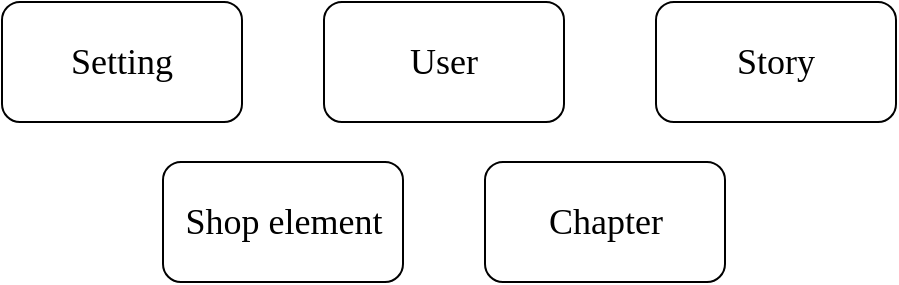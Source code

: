 <mxfile version="20.0.4" type="device" pages="3"><diagram id="zNvpVMY0jic3mVT6PYIR" name="Entità"><mxGraphModel dx="1221" dy="672" grid="1" gridSize="10" guides="1" tooltips="1" connect="1" arrows="1" fold="1" page="1" pageScale="1" pageWidth="827" pageHeight="1169" background="#ffffff" math="0" shadow="0"><root><mxCell id="0"/><mxCell id="1" parent="0"/><mxCell id="JWMmFBY5AdETgwOYeDWL-1" value="&lt;font style=&quot;font-size: 18px;&quot; face=&quot;Garamond&quot;&gt;User&lt;/font&gt;" style="rounded=1;whiteSpace=wrap;html=1;fontSize=16;" parent="1" vertex="1"><mxGeometry x="341" y="40" width="120" height="60" as="geometry"/></mxCell><mxCell id="XwjgTlJ1TIi2TXWQ8Yhc-1" value="&lt;font style=&quot;font-size: 18px;&quot; face=&quot;Garamond&quot;&gt;Shop element&lt;/font&gt;" style="rounded=1;whiteSpace=wrap;html=1;fontSize=16;" parent="1" vertex="1"><mxGeometry x="260.5" y="120" width="120" height="60" as="geometry"/></mxCell><mxCell id="rLHrch6Zh12cSGPUBQcq-1" value="&lt;font style=&quot;font-size: 18px;&quot; face=&quot;Garamond&quot;&gt;Story&lt;/font&gt;" style="rounded=1;whiteSpace=wrap;html=1;fontSize=16;" parent="1" vertex="1"><mxGeometry x="507" y="40" width="120" height="60" as="geometry"/></mxCell><mxCell id="rLHrch6Zh12cSGPUBQcq-2" value="&lt;font style=&quot;font-size: 18px;&quot; face=&quot;Garamond&quot;&gt;Chapter&lt;/font&gt;" style="rounded=1;whiteSpace=wrap;html=1;fontSize=16;" parent="1" vertex="1"><mxGeometry x="421.5" y="120" width="120" height="60" as="geometry"/></mxCell><mxCell id="YHqojwfV2snlbf1SDwqy-1" value="&lt;font style=&quot;font-size: 18px;&quot; face=&quot;Garamond&quot;&gt;Setting&lt;/font&gt;" style="rounded=1;whiteSpace=wrap;html=1;fontSize=16;" parent="1" vertex="1"><mxGeometry x="180" y="40" width="120" height="60" as="geometry"/></mxCell></root></mxGraphModel></diagram><diagram id="rCgkCQ33mK33VxRnv_Hb" name="E-R"><mxGraphModel dx="3134" dy="2438" grid="1" gridSize="10" guides="1" tooltips="1" connect="1" arrows="1" fold="1" page="1" pageScale="1" pageWidth="827" pageHeight="1169" background="#ffffff" math="0" shadow="0"><root><mxCell id="0"/><mxCell id="1" parent="0"/><mxCell id="bOJoE-202_hTCsmOKdIM-3" style="edgeStyle=orthogonalEdgeStyle;rounded=0;orthogonalLoop=1;jettySize=auto;html=1;entryX=0;entryY=0.5;entryDx=0;entryDy=0;fontSize=16;endArrow=none;endFill=0;" parent="1" source="Vku0sKQYRHlhYWWHJIUz-1" target="bOJoE-202_hTCsmOKdIM-2" edge="1"><mxGeometry relative="1" as="geometry"/></mxCell><mxCell id="kTR30GKErNUghQUytF49-3" style="edgeStyle=orthogonalEdgeStyle;rounded=0;orthogonalLoop=1;jettySize=auto;html=1;entryX=1;entryY=0.5;entryDx=0;entryDy=0;fontSize=16;endArrow=none;endFill=0;" parent="1" source="Vku0sKQYRHlhYWWHJIUz-1" target="kTR30GKErNUghQUytF49-2" edge="1"><mxGeometry relative="1" as="geometry"/></mxCell><mxCell id="Vku0sKQYRHlhYWWHJIUz-1" value="User" style="rounded=1;whiteSpace=wrap;html=1;fontSize=16;" parent="1" vertex="1"><mxGeometry x="354" y="100" width="120" height="60" as="geometry"/></mxCell><mxCell id="Vku0sKQYRHlhYWWHJIUz-2" value="" style="endArrow=oval;html=1;rounded=0;endFill=1;exitX=0.395;exitY=0.01;exitDx=0;exitDy=0;exitPerimeter=0;" parent="1" source="Vku0sKQYRHlhYWWHJIUz-1" edge="1"><mxGeometry width="50" height="50" relative="1" as="geometry"><mxPoint x="467.86" y="-58.84" as="sourcePoint"/><mxPoint x="380" y="40" as="targetPoint"/></mxGeometry></mxCell><mxCell id="Vku0sKQYRHlhYWWHJIUz-3" value="ID" style="edgeLabel;html=1;align=center;verticalAlign=middle;resizable=0;points=[];fontSize=16;" parent="Vku0sKQYRHlhYWWHJIUz-2" connectable="0" vertex="1"><mxGeometry x="0.647" relative="1" as="geometry"><mxPoint x="-14" y="-31" as="offset"/></mxGeometry></mxCell><mxCell id="__-GoQXLOnlJAG9rdxHR-1" value="ShopElement" style="rounded=1;whiteSpace=wrap;html=1;fontSize=16;" parent="1" vertex="1"><mxGeometry x="354" y="390" width="120" height="60" as="geometry"/></mxCell><mxCell id="__-GoQXLOnlJAG9rdxHR-3" style="edgeStyle=orthogonalEdgeStyle;rounded=0;orthogonalLoop=1;jettySize=auto;html=1;entryX=0.5;entryY=1;entryDx=0;entryDy=0;fontSize=16;endArrow=none;endFill=0;exitX=0.5;exitY=0;exitDx=0;exitDy=0;" parent="1" source="__-GoQXLOnlJAG9rdxHR-2" target="Vku0sKQYRHlhYWWHJIUz-1" edge="1"><mxGeometry relative="1" as="geometry"><mxPoint x="414" y="240.0" as="sourcePoint"/></mxGeometry></mxCell><mxCell id="__-GoQXLOnlJAG9rdxHR-4" style="edgeStyle=orthogonalEdgeStyle;rounded=0;orthogonalLoop=1;jettySize=auto;html=1;entryX=0.5;entryY=0;entryDx=0;entryDy=0;fontSize=16;endArrow=none;endFill=0;" parent="1" source="__-GoQXLOnlJAG9rdxHR-2" target="__-GoQXLOnlJAG9rdxHR-1" edge="1"><mxGeometry relative="1" as="geometry"/></mxCell><mxCell id="__-GoQXLOnlJAG9rdxHR-2" value="Shopped" style="rhombus;whiteSpace=wrap;html=1;fillColor=#FFCC99;fontSize=16;" parent="1" vertex="1"><mxGeometry x="349" y="250.0" width="130" height="50" as="geometry"/></mxCell><mxCell id="__-GoQXLOnlJAG9rdxHR-5" value="" style="endArrow=oval;html=1;rounded=0;endFill=1;exitX=0.5;exitY=1;exitDx=0;exitDy=0;" parent="1" source="__-GoQXLOnlJAG9rdxHR-1" edge="1"><mxGeometry width="50" height="50" relative="1" as="geometry"><mxPoint x="420" y="570" as="sourcePoint"/><mxPoint x="414" y="520" as="targetPoint"/></mxGeometry></mxCell><mxCell id="__-GoQXLOnlJAG9rdxHR-6" value="elementName" style="edgeLabel;html=1;align=center;verticalAlign=middle;resizable=0;points=[];fontSize=16;" parent="__-GoQXLOnlJAG9rdxHR-5" connectable="0" vertex="1"><mxGeometry x="0.647" relative="1" as="geometry"><mxPoint y="29" as="offset"/></mxGeometry></mxCell><mxCell id="__-GoQXLOnlJAG9rdxHR-8" value="" style="endArrow=oval;html=1;rounded=0;endFill=0;exitX=0;exitY=0.5;exitDx=0;exitDy=0;" parent="1" source="__-GoQXLOnlJAG9rdxHR-2" edge="1"><mxGeometry width="50" height="50" relative="1" as="geometry"><mxPoint x="254" y="270" as="sourcePoint"/><mxPoint x="290" y="275" as="targetPoint"/></mxGeometry></mxCell><mxCell id="__-GoQXLOnlJAG9rdxHR-9" value="boughtOn" style="edgeLabel;html=1;align=center;verticalAlign=middle;resizable=0;points=[];fontSize=16;" parent="__-GoQXLOnlJAG9rdxHR-8" connectable="0" vertex="1"><mxGeometry x="0.647" relative="1" as="geometry"><mxPoint x="-80" as="offset"/></mxGeometry></mxCell><mxCell id="mKsZ-QmAkHw9i5f_7SKX-1" value="" style="endArrow=oval;html=1;rounded=0;endFill=0;exitX=0.25;exitY=1;exitDx=0;exitDy=0;" parent="1" source="__-GoQXLOnlJAG9rdxHR-1" edge="1"><mxGeometry width="50" height="50" relative="1" as="geometry"><mxPoint x="294" y="480" as="sourcePoint"/><mxPoint x="330" y="490" as="targetPoint"/></mxGeometry></mxCell><mxCell id="mKsZ-QmAkHw9i5f_7SKX-2" value="description" style="edgeLabel;html=1;align=center;verticalAlign=middle;resizable=0;points=[];fontSize=16;" parent="mKsZ-QmAkHw9i5f_7SKX-1" connectable="0" vertex="1"><mxGeometry x="0.647" relative="1" as="geometry"><mxPoint x="-40" y="26" as="offset"/></mxGeometry></mxCell><mxCell id="mKsZ-QmAkHw9i5f_7SKX-3" value="" style="endArrow=oval;html=1;rounded=0;endFill=0;exitX=0.75;exitY=1;exitDx=0;exitDy=0;" parent="1" source="__-GoQXLOnlJAG9rdxHR-1" edge="1"><mxGeometry width="50" height="50" relative="1" as="geometry"><mxPoint x="614" y="450" as="sourcePoint"/><mxPoint x="500" y="490" as="targetPoint"/></mxGeometry></mxCell><mxCell id="mKsZ-QmAkHw9i5f_7SKX-4" value="price" style="edgeLabel;html=1;align=center;verticalAlign=middle;resizable=0;points=[];fontSize=16;" parent="mKsZ-QmAkHw9i5f_7SKX-3" connectable="0" vertex="1"><mxGeometry x="0.647" relative="1" as="geometry"><mxPoint x="30" y="26" as="offset"/></mxGeometry></mxCell><mxCell id="bOJoE-202_hTCsmOKdIM-6" style="edgeStyle=orthogonalEdgeStyle;rounded=0;orthogonalLoop=1;jettySize=auto;html=1;entryX=0.5;entryY=0;entryDx=0;entryDy=0;fontSize=16;endArrow=none;endFill=0;" parent="1" source="MHSTfO1ktVcg12KuncDX-1" target="bOJoE-202_hTCsmOKdIM-5" edge="1"><mxGeometry relative="1" as="geometry"/></mxCell><mxCell id="MHSTfO1ktVcg12KuncDX-1" value="Story" style="rounded=1;whiteSpace=wrap;html=1;fontSize=16;" parent="1" vertex="1"><mxGeometry x="820" y="100" width="120" height="60" as="geometry"/></mxCell><mxCell id="bOJoE-202_hTCsmOKdIM-1" value="Chapter" style="rounded=1;whiteSpace=wrap;html=1;fontSize=16;" parent="1" vertex="1"><mxGeometry x="820" y="390" width="120" height="60" as="geometry"/></mxCell><mxCell id="bOJoE-202_hTCsmOKdIM-4" style="edgeStyle=orthogonalEdgeStyle;rounded=0;orthogonalLoop=1;jettySize=auto;html=1;entryX=0;entryY=0.5;entryDx=0;entryDy=0;fontSize=16;endArrow=none;endFill=0;" parent="1" source="bOJoE-202_hTCsmOKdIM-2" target="MHSTfO1ktVcg12KuncDX-1" edge="1"><mxGeometry relative="1" as="geometry"/></mxCell><mxCell id="bOJoE-202_hTCsmOKdIM-2" value="Wrote" style="rhombus;whiteSpace=wrap;html=1;fillColor=#FFCC99;fontSize=16;" parent="1" vertex="1"><mxGeometry x="580" y="105.0" width="130" height="50" as="geometry"/></mxCell><mxCell id="bOJoE-202_hTCsmOKdIM-7" style="edgeStyle=orthogonalEdgeStyle;rounded=0;orthogonalLoop=1;jettySize=auto;html=1;entryX=0.5;entryY=0;entryDx=0;entryDy=0;fontSize=16;endArrow=none;endFill=0;" parent="1" source="bOJoE-202_hTCsmOKdIM-5" target="bOJoE-202_hTCsmOKdIM-1" edge="1"><mxGeometry relative="1" as="geometry"/></mxCell><mxCell id="bOJoE-202_hTCsmOKdIM-5" value="DividedInto" style="rhombus;whiteSpace=wrap;html=1;fillColor=#FFCC99;fontSize=16;" parent="1" vertex="1"><mxGeometry x="815" y="250.0" width="130" height="50" as="geometry"/></mxCell><mxCell id="bOJoE-202_hTCsmOKdIM-8" value="" style="endArrow=oval;html=1;rounded=0;endFill=1;exitX=0.5;exitY=1;exitDx=0;exitDy=0;" parent="1" source="bOJoE-202_hTCsmOKdIM-1" edge="1"><mxGeometry width="50" height="50" relative="1" as="geometry"><mxPoint x="880" y="480" as="sourcePoint"/><mxPoint x="880" y="520" as="targetPoint"/></mxGeometry></mxCell><mxCell id="bOJoE-202_hTCsmOKdIM-9" value="chapterID" style="edgeLabel;html=1;align=center;verticalAlign=middle;resizable=0;points=[];fontSize=16;" parent="bOJoE-202_hTCsmOKdIM-8" connectable="0" vertex="1"><mxGeometry x="0.647" relative="1" as="geometry"><mxPoint y="29" as="offset"/></mxGeometry></mxCell><mxCell id="bOJoE-202_hTCsmOKdIM-10" value="" style="endArrow=oval;html=1;rounded=0;endFill=0;exitX=0.25;exitY=1;exitDx=0;exitDy=0;" parent="1" source="bOJoE-202_hTCsmOKdIM-1" edge="1"><mxGeometry width="50" height="50" relative="1" as="geometry"><mxPoint x="454" y="460" as="sourcePoint"/><mxPoint x="800" y="500" as="targetPoint"/></mxGeometry></mxCell><mxCell id="bOJoE-202_hTCsmOKdIM-11" value="chapterName" style="edgeLabel;html=1;align=center;verticalAlign=middle;resizable=0;points=[];fontSize=16;" parent="bOJoE-202_hTCsmOKdIM-10" connectable="0" vertex="1"><mxGeometry x="0.647" relative="1" as="geometry"><mxPoint x="-19" y="26" as="offset"/></mxGeometry></mxCell><mxCell id="bOJoE-202_hTCsmOKdIM-12" value="" style="endArrow=oval;html=1;rounded=0;endFill=0;exitX=0.75;exitY=1;exitDx=0;exitDy=0;" parent="1" source="bOJoE-202_hTCsmOKdIM-1" edge="1"><mxGeometry width="50" height="50" relative="1" as="geometry"><mxPoint x="910" y="480" as="sourcePoint"/><mxPoint x="960" y="500" as="targetPoint"/></mxGeometry></mxCell><mxCell id="bOJoE-202_hTCsmOKdIM-13" value="time" style="edgeLabel;html=1;align=center;verticalAlign=middle;resizable=0;points=[];fontSize=16;" parent="bOJoE-202_hTCsmOKdIM-12" connectable="0" vertex="1"><mxGeometry x="0.647" relative="1" as="geometry"><mxPoint x="19" y="26" as="offset"/></mxGeometry></mxCell><mxCell id="kTR30GKErNUghQUytF49-1" value="Setting" style="rounded=1;whiteSpace=wrap;html=1;fontSize=16;" parent="1" vertex="1"><mxGeometry x="-110" y="100" width="120" height="60" as="geometry"/></mxCell><mxCell id="kTR30GKErNUghQUytF49-4" style="edgeStyle=orthogonalEdgeStyle;rounded=0;orthogonalLoop=1;jettySize=auto;html=1;entryX=1;entryY=0.5;entryDx=0;entryDy=0;fontSize=16;endArrow=none;endFill=0;" parent="1" source="kTR30GKErNUghQUytF49-2" target="kTR30GKErNUghQUytF49-1" edge="1"><mxGeometry relative="1" as="geometry"/></mxCell><mxCell id="kTR30GKErNUghQUytF49-2" value="Preference" style="rhombus;whiteSpace=wrap;html=1;fillColor=#FFCC99;fontSize=16;" parent="1" vertex="1"><mxGeometry x="120" y="105.0" width="130" height="50" as="geometry"/></mxCell><mxCell id="kTR30GKErNUghQUytF49-5" value="hardcoreM&lt;span style=&quot;color: rgba(0, 0, 0, 0); font-family: monospace; font-size: 0px; text-align: start; background-color: rgb(248, 249, 250);&quot;&gt;%3CmxGraphModel%3E%3Croot%3E%3CmxCell%20id%3D%220%22%2F%3E%3CmxCell%20id%3D%221%22%20parent%3D%220%22%2F%3E%3CmxCell%20id%3D%222%22%20value%3D%22leftHanded%22%20style%3D%22edgeLabel%3Bhtml%3D1%3Balign%3Dcenter%3BverticalAlign%3Dmiddle%3Bresizable%3D0%3Bpoints%3D%5B%5D%3BfontSize%3D16%3B%22%20connectable%3D%220%22%20vertex%3D%221%22%20parent%3D%221%22%3E%3CmxGeometry%20x%3D%22-269.895%22%20y%3D%2230.046%22%20as%3D%22geometry%22%2F%3E%3C%2FmxCell%3E%3C%2Froot%3E%3C%2FmxGraphModel%3E&lt;/span&gt;ode" style="edgeLabel;html=1;align=center;verticalAlign=middle;resizable=0;points=[];fontSize=16;" parent="1" connectable="0" vertex="1"><mxGeometry x="-400.005" y="29.996" as="geometry"/></mxCell><mxCell id="kTR30GKErNUghQUytF49-6" value="leftHanded" style="edgeLabel;html=1;align=center;verticalAlign=middle;resizable=0;points=[];fontSize=16;" parent="1" connectable="0" vertex="1"><mxGeometry x="-280.005" y="29.996" as="geometry"/></mxCell><mxCell id="kTR30GKErNUghQUytF49-8" value="silentMode" style="edgeLabel;html=1;align=center;verticalAlign=middle;resizable=0;points=[];fontSize=16;" parent="1" connectable="0" vertex="1"><mxGeometry x="-410.005" y="59.996" as="geometry"/></mxCell><mxCell id="kTR30GKErNUghQUytF49-10" value="" style="endArrow=oval;html=1;rounded=0;endFill=0;exitX=0.25;exitY=0;exitDx=0;exitDy=0;" parent="1" source="Vku0sKQYRHlhYWWHJIUz-1" edge="1"><mxGeometry width="50" height="50" relative="1" as="geometry"><mxPoint x="354" y="50.0" as="sourcePoint"/><mxPoint x="340" y="60" as="targetPoint"/></mxGeometry></mxCell><mxCell id="kTR30GKErNUghQUytF49-11" value="studyTime" style="edgeLabel;html=1;align=center;verticalAlign=middle;resizable=0;points=[];fontSize=16;" parent="kTR30GKErNUghQUytF49-10" connectable="0" vertex="1"><mxGeometry x="0.647" relative="1" as="geometry"><mxPoint x="-41" y="-27" as="offset"/></mxGeometry></mxCell><mxCell id="kTR30GKErNUghQUytF49-12" value="" style="endArrow=oval;html=1;rounded=0;endFill=0;exitX=0.862;exitY=-0.003;exitDx=0;exitDy=0;exitPerimeter=0;" parent="1" source="Vku0sKQYRHlhYWWHJIUz-1" edge="1"><mxGeometry width="50" height="50" relative="1" as="geometry"><mxPoint x="580" y="90" as="sourcePoint"/><mxPoint x="486" y="70" as="targetPoint"/></mxGeometry></mxCell><mxCell id="kTR30GKErNUghQUytF49-13" value="favouriteAvatar" style="edgeLabel;html=1;align=center;verticalAlign=middle;resizable=0;points=[];fontSize=16;" parent="kTR30GKErNUghQUytF49-12" connectable="0" vertex="1"><mxGeometry x="0.647" relative="1" as="geometry"><mxPoint x="39" y="-25" as="offset"/></mxGeometry></mxCell><mxCell id="kTR30GKErNUghQUytF49-14" value="" style="endArrow=oval;html=1;rounded=0;endFill=0;exitX=0.75;exitY=0;exitDx=0;exitDy=0;" parent="1" source="Vku0sKQYRHlhYWWHJIUz-1" edge="1"><mxGeometry width="50" height="50" relative="1" as="geometry"><mxPoint x="414" y="70" as="sourcePoint"/><mxPoint x="470" y="30" as="targetPoint"/></mxGeometry></mxCell><mxCell id="cHQwnQ8AnxrFN3Vju7OH-4" value="Coins" style="edgeLabel;html=1;align=center;verticalAlign=middle;resizable=0;points=[];fontSize=16;" parent="kTR30GKErNUghQUytF49-14" connectable="0" vertex="1"><mxGeometry x="0.291" y="-1" relative="1" as="geometry"><mxPoint x="12" y="-45" as="offset"/></mxGeometry></mxCell><mxCell id="kTR30GKErNUghQUytF49-16" value="" style="endArrow=oval;html=1;rounded=0;endFill=1;exitX=0;exitY=0.5;exitDx=0;exitDy=0;" parent="1" source="kTR30GKErNUghQUytF49-1" edge="1"><mxGeometry width="50" height="50" relative="1" as="geometry"><mxPoint x="411.4" y="110.6" as="sourcePoint"/><mxPoint x="-160" y="130" as="targetPoint"/></mxGeometry></mxCell><mxCell id="kTR30GKErNUghQUytF49-17" value="settingName" style="edgeLabel;html=1;align=center;verticalAlign=middle;resizable=0;points=[];fontSize=16;" parent="kTR30GKErNUghQUytF49-16" connectable="0" vertex="1"><mxGeometry x="0.647" relative="1" as="geometry"><mxPoint x="-69" as="offset"/></mxGeometry></mxCell><mxCell id="kTR30GKErNUghQUytF49-18" value="" style="endArrow=oval;html=1;rounded=0;endFill=1;exitX=0.5;exitY=0;exitDx=0;exitDy=0;" parent="1" source="MHSTfO1ktVcg12KuncDX-1" edge="1"><mxGeometry width="50" height="50" relative="1" as="geometry"><mxPoint x="890" y="460" as="sourcePoint"/><mxPoint x="880" y="30" as="targetPoint"/></mxGeometry></mxCell><mxCell id="kTR30GKErNUghQUytF49-19" value="storyID" style="edgeLabel;html=1;align=center;verticalAlign=middle;resizable=0;points=[];fontSize=16;" parent="kTR30GKErNUghQUytF49-18" connectable="0" vertex="1"><mxGeometry x="0.647" relative="1" as="geometry"><mxPoint y="-29" as="offset"/></mxGeometry></mxCell><mxCell id="kTR30GKErNUghQUytF49-20" value="" style="endArrow=oval;html=1;rounded=0;endFill=0;exitX=0.25;exitY=0;exitDx=0;exitDy=0;" parent="1" source="MHSTfO1ktVcg12KuncDX-1" edge="1"><mxGeometry width="50" height="50" relative="1" as="geometry"><mxPoint x="860" y="460" as="sourcePoint"/><mxPoint x="830" y="70" as="targetPoint"/></mxGeometry></mxCell><mxCell id="kTR30GKErNUghQUytF49-21" value="storyName" style="edgeLabel;html=1;align=center;verticalAlign=middle;resizable=0;points=[];fontSize=16;" parent="kTR30GKErNUghQUytF49-20" connectable="0" vertex="1"><mxGeometry x="0.647" relative="1" as="geometry"><mxPoint x="-23" y="-25" as="offset"/></mxGeometry></mxCell><mxCell id="8mnm6EKAc6jS-qMTjnFZ-1" value="(0,N)" style="edgeLabel;html=1;align=center;verticalAlign=middle;resizable=0;points=[];fontSize=16;" parent="1" connectable="0" vertex="1"><mxGeometry x="90.0" y="110.003" as="geometry"/></mxCell><mxCell id="8mnm6EKAc6jS-qMTjnFZ-2" value="(0,N)" style="edgeLabel;html=1;align=center;verticalAlign=middle;resizable=0;points=[];fontSize=16;" parent="1" connectable="0" vertex="1"><mxGeometry x="270.0" y="110.003" as="geometry"/></mxCell><mxCell id="8mnm6EKAc6jS-qMTjnFZ-3" value="(0,N)" style="edgeLabel;html=1;align=center;verticalAlign=middle;resizable=0;points=[];fontSize=16;" parent="1" connectable="0" vertex="1"><mxGeometry x="560" y="110.003" as="geometry"/></mxCell><mxCell id="8mnm6EKAc6jS-qMTjnFZ-4" value="(1,1)" style="edgeLabel;html=1;align=center;verticalAlign=middle;resizable=0;points=[];fontSize=16;" parent="1" connectable="0" vertex="1"><mxGeometry x="720" y="110.003" as="geometry"/></mxCell><mxCell id="8mnm6EKAc6jS-qMTjnFZ-5" value="(0,N)" style="edgeLabel;html=1;align=center;verticalAlign=middle;resizable=0;points=[];fontSize=16;" parent="1" connectable="0" vertex="1"><mxGeometry x="850" y="230.003" as="geometry"/></mxCell><mxCell id="8mnm6EKAc6jS-qMTjnFZ-6" value="(1,1)" style="edgeLabel;html=1;align=center;verticalAlign=middle;resizable=0;points=[];fontSize=16;" parent="1" connectable="0" vertex="1"><mxGeometry x="850" y="320.003" as="geometry"/></mxCell><mxCell id="8mnm6EKAc6jS-qMTjnFZ-8" value="(0,N)" style="edgeLabel;html=1;align=center;verticalAlign=middle;resizable=0;points=[];fontSize=16;" parent="1" connectable="0" vertex="1"><mxGeometry x="380.0" y="230.003" as="geometry"/></mxCell><mxCell id="8mnm6EKAc6jS-qMTjnFZ-9" value="(0,N)" style="edgeLabel;html=1;align=center;verticalAlign=middle;resizable=0;points=[];fontSize=16;" parent="1" connectable="0" vertex="1"><mxGeometry x="380.0" y="320.003" as="geometry"/></mxCell><mxCell id="8mnm6EKAc6jS-qMTjnFZ-10" value="" style="endArrow=oval;html=1;rounded=0;endFill=0;exitX=0.75;exitY=0;exitDx=0;exitDy=0;" parent="1" source="MHSTfO1ktVcg12KuncDX-1" edge="1"><mxGeometry width="50" height="50" relative="1" as="geometry"><mxPoint x="1000" y="90" as="sourcePoint"/><mxPoint x="930" y="70" as="targetPoint"/></mxGeometry></mxCell><mxCell id="8mnm6EKAc6jS-qMTjnFZ-11" value="createdOn" style="edgeLabel;html=1;align=center;verticalAlign=middle;resizable=0;points=[];fontSize=16;" parent="8mnm6EKAc6jS-qMTjnFZ-10" connectable="0" vertex="1"><mxGeometry x="0.647" relative="1" as="geometry"><mxPoint x="42" y="-25" as="offset"/></mxGeometry></mxCell><mxCell id="8mnm6EKAc6jS-qMTjnFZ-12" value="" style="endArrow=oval;html=1;rounded=0;endFill=0;exitX=1;exitY=0.5;exitDx=0;exitDy=0;" parent="1" source="bOJoE-202_hTCsmOKdIM-1" edge="1"><mxGeometry width="50" height="50" relative="1" as="geometry"><mxPoint x="980" y="430" as="sourcePoint"/><mxPoint x="1000" y="420" as="targetPoint"/></mxGeometry></mxCell><mxCell id="8mnm6EKAc6jS-qMTjnFZ-13" value="createdOn" style="edgeLabel;html=1;align=center;verticalAlign=middle;resizable=0;points=[];fontSize=16;" parent="8mnm6EKAc6jS-qMTjnFZ-12" connectable="0" vertex="1"><mxGeometry x="0.647" relative="1" as="geometry"><mxPoint x="60" y="-3" as="offset"/></mxGeometry></mxCell><mxCell id="LlR88xRVe19P7nb1LyxN-1" value="&lt;b&gt;Traduzione nel modello relazionale:&lt;/b&gt;&lt;br&gt;User(&lt;u&gt;ID&lt;/u&gt;, favouriteAvatar, studyTime, maxStudyTime, coins)&lt;br&gt;Story(&lt;u&gt;storyID&lt;/u&gt;, storyName, createdOn, user*)&lt;br&gt;Chapter(&lt;u&gt;chapterID&lt;/u&gt;, chapterName, time, createdOn, avatar, story*)&lt;br&gt;ShopElement(&lt;u&gt;elementName&lt;/u&gt;, type, description, price)&lt;br&gt;Shopped(&lt;u&gt;user&lt;/u&gt;*, &lt;u&gt;ShopElement&lt;/u&gt;*, boughtOn)&lt;br&gt;Setting(&lt;u&gt;settingName&lt;/u&gt;)&lt;br&gt;Preference(&lt;u&gt;user&lt;/u&gt;*, &lt;u&gt;setting&lt;/u&gt;*)" style="text;html=1;align=left;verticalAlign=middle;resizable=0;points=[];autosize=1;strokeColor=none;fillColor=none;fontSize=16;" parent="1" vertex="1"><mxGeometry x="-390" y="215" width="490" height="170" as="geometry"/></mxCell><mxCell id="rOELG5_2BhPxDHCY789A-2" value="" style="endArrow=oval;html=1;rounded=0;endFill=0;exitX=0.5;exitY=0;exitDx=0;exitDy=0;" parent="1" source="Vku0sKQYRHlhYWWHJIUz-1" edge="1"><mxGeometry width="50" height="50" relative="1" as="geometry"><mxPoint x="394" y="110" as="sourcePoint"/><mxPoint x="430" as="targetPoint"/></mxGeometry></mxCell><mxCell id="rOELG5_2BhPxDHCY789A-3" value="maxStudyTime" style="edgeLabel;html=1;align=center;verticalAlign=middle;resizable=0;points=[];fontSize=16;" parent="rOELG5_2BhPxDHCY789A-2" connectable="0" vertex="1"><mxGeometry x="0.647" relative="1" as="geometry"><mxPoint x="11" y="-38" as="offset"/></mxGeometry></mxCell><mxCell id="cHQwnQ8AnxrFN3Vju7OH-1" value="" style="endArrow=oval;html=1;rounded=0;endFill=0;exitX=1;exitY=0.5;exitDx=0;exitDy=0;" parent="1" source="__-GoQXLOnlJAG9rdxHR-1" edge="1"><mxGeometry width="50" height="50" relative="1" as="geometry"><mxPoint x="454" y="460" as="sourcePoint"/><mxPoint x="530" y="420" as="targetPoint"/></mxGeometry></mxCell><mxCell id="cHQwnQ8AnxrFN3Vju7OH-2" value="type" style="edgeLabel;html=1;align=center;verticalAlign=middle;resizable=0;points=[];fontSize=16;" parent="cHQwnQ8AnxrFN3Vju7OH-1" connectable="0" vertex="1"><mxGeometry x="0.647" relative="1" as="geometry"><mxPoint x="39" as="offset"/></mxGeometry></mxCell><mxCell id="dMXPZbL7h8C-td4sHc1E-1" value="" style="endArrow=oval;html=1;rounded=0;endFill=0;exitX=1;exitY=0.75;exitDx=0;exitDy=0;" parent="1" source="bOJoE-202_hTCsmOKdIM-1" edge="1"><mxGeometry width="50" height="50" relative="1" as="geometry"><mxPoint x="950" y="430" as="sourcePoint"/><mxPoint x="1000" y="470" as="targetPoint"/></mxGeometry></mxCell><mxCell id="dMXPZbL7h8C-td4sHc1E-2" value="avatar" style="edgeLabel;html=1;align=center;verticalAlign=middle;resizable=0;points=[];fontSize=16;" parent="dMXPZbL7h8C-td4sHc1E-1" connectable="0" vertex="1"><mxGeometry x="0.647" relative="1" as="geometry"><mxPoint x="41" y="4" as="offset"/></mxGeometry></mxCell></root></mxGraphModel></diagram><diagram id="NMMoePj3Cq2XyEqIrmGc" name="E-R Finale"><mxGraphModel dx="770" dy="878" grid="1" gridSize="10" guides="1" tooltips="1" connect="1" arrows="1" fold="1" page="1" pageScale="1" pageWidth="827" pageHeight="1169" background="#ffffff" math="0" shadow="0"><root><mxCell id="0"/><mxCell id="1" parent="0"/><mxCell id="Os1FHGfbegxK1db3bQOa-61" value="&lt;b&gt;Traduzione nel modello relazionale:&lt;/b&gt;&lt;br&gt;User(&lt;u&gt;ID&lt;/u&gt;, studyTime, maxStudyTime, coins)&lt;br&gt;Story(&lt;u&gt;storyID&lt;/u&gt;, storyName, createdOn, user*)&lt;br&gt;Chapter(&lt;u&gt;chapterID&lt;/u&gt;, chapterName, time, createdOn, studyTime, breakTime, mode, avatar, story*)&lt;br&gt;ShopElement(&lt;u&gt;elementName&lt;/u&gt;, type, description, price)&lt;br&gt;Shopped(&lt;u&gt;user&lt;/u&gt;*, &lt;u&gt;ShopElement&lt;/u&gt;*, boughtOn)" style="text;html=1;align=left;verticalAlign=middle;resizable=0;points=[];autosize=1;strokeColor=none;fillColor=none;fontSize=16;" parent="1" vertex="1"><mxGeometry x="1020.005" y="160.004" width="710" height="130" as="geometry"/></mxCell><mxCell id="_4WR2I9rsM0EUghfartU-1" style="edgeStyle=orthogonalEdgeStyle;rounded=0;orthogonalLoop=1;jettySize=auto;html=1;entryX=0;entryY=0.5;entryDx=0;entryDy=0;fontSize=18;endArrow=none;endFill=0;fontFamily=Garamond;" edge="1" parent="1" source="_4WR2I9rsM0EUghfartU-2" target="_4WR2I9rsM0EUghfartU-19"><mxGeometry relative="1" as="geometry"/></mxCell><mxCell id="_4WR2I9rsM0EUghfartU-2" value="User" style="rounded=1;whiteSpace=wrap;html=1;fontSize=18;fontFamily=Garamond;" vertex="1" parent="1"><mxGeometry x="1084.005" y="460.004" width="120" height="60" as="geometry"/></mxCell><mxCell id="_4WR2I9rsM0EUghfartU-3" value="" style="endArrow=oval;html=1;rounded=0;endFill=1;exitX=0.25;exitY=0;exitDx=0;exitDy=0;fontSize=18;fontFamily=Garamond;" edge="1" parent="1" source="_4WR2I9rsM0EUghfartU-2"><mxGeometry width="50" height="50" relative="1" as="geometry"><mxPoint x="1020" y="350" as="sourcePoint"/><mxPoint x="1050" y="410.0" as="targetPoint"/></mxGeometry></mxCell><mxCell id="_4WR2I9rsM0EUghfartU-4" value="ID" style="edgeLabel;html=1;align=center;verticalAlign=middle;resizable=0;points=[];fontSize=18;fontFamily=Garamond;" connectable="0" vertex="1" parent="_4WR2I9rsM0EUghfartU-3"><mxGeometry x="0.647" relative="1" as="geometry"><mxPoint x="-21" y="-29" as="offset"/></mxGeometry></mxCell><mxCell id="_4WR2I9rsM0EUghfartU-5" value="ShopElement" style="rounded=1;whiteSpace=wrap;html=1;fontSize=18;fontFamily=Garamond;" vertex="1" parent="1"><mxGeometry x="1084.005" y="750.004" width="120" height="60" as="geometry"/></mxCell><mxCell id="_4WR2I9rsM0EUghfartU-6" style="edgeStyle=orthogonalEdgeStyle;rounded=0;orthogonalLoop=1;jettySize=auto;html=1;entryX=0.5;entryY=1;entryDx=0;entryDy=0;fontSize=18;endArrow=none;endFill=0;exitX=0.5;exitY=0;exitDx=0;exitDy=0;fontFamily=Garamond;" edge="1" parent="1" source="_4WR2I9rsM0EUghfartU-8" target="_4WR2I9rsM0EUghfartU-2"><mxGeometry relative="1" as="geometry"><mxPoint x="1144.005" y="600.004" as="sourcePoint"/></mxGeometry></mxCell><mxCell id="_4WR2I9rsM0EUghfartU-7" style="edgeStyle=orthogonalEdgeStyle;rounded=0;orthogonalLoop=1;jettySize=auto;html=1;entryX=0.5;entryY=0;entryDx=0;entryDy=0;fontSize=18;endArrow=none;endFill=0;fontFamily=Garamond;" edge="1" parent="1" source="_4WR2I9rsM0EUghfartU-8" target="_4WR2I9rsM0EUghfartU-5"><mxGeometry relative="1" as="geometry"/></mxCell><mxCell id="_4WR2I9rsM0EUghfartU-8" value="Shopped" style="rhombus;whiteSpace=wrap;html=1;fillColor=#FFCC99;fontSize=18;fontFamily=Garamond;" vertex="1" parent="1"><mxGeometry x="1079.005" y="610.004" width="130" height="50" as="geometry"/></mxCell><mxCell id="_4WR2I9rsM0EUghfartU-9" value="" style="endArrow=oval;html=1;rounded=0;endFill=1;exitX=0.5;exitY=1;exitDx=0;exitDy=0;fontSize=18;fontFamily=Garamond;" edge="1" parent="1" source="_4WR2I9rsM0EUghfartU-5"><mxGeometry width="50" height="50" relative="1" as="geometry"><mxPoint x="1150.005" y="930.004" as="sourcePoint"/><mxPoint x="1144.005" y="880.004" as="targetPoint"/></mxGeometry></mxCell><mxCell id="_4WR2I9rsM0EUghfartU-10" value="elementName" style="edgeLabel;html=1;align=center;verticalAlign=middle;resizable=0;points=[];fontSize=18;fontFamily=Garamond;" connectable="0" vertex="1" parent="_4WR2I9rsM0EUghfartU-9"><mxGeometry x="0.647" relative="1" as="geometry"><mxPoint y="29" as="offset"/></mxGeometry></mxCell><mxCell id="_4WR2I9rsM0EUghfartU-11" value="" style="endArrow=oval;html=1;rounded=0;endFill=0;exitX=0;exitY=0.5;exitDx=0;exitDy=0;fontSize=18;fontFamily=Garamond;" edge="1" parent="1" source="_4WR2I9rsM0EUghfartU-8"><mxGeometry width="50" height="50" relative="1" as="geometry"><mxPoint x="984.005" y="630.004" as="sourcePoint"/><mxPoint x="1020.005" y="635.004" as="targetPoint"/></mxGeometry></mxCell><mxCell id="_4WR2I9rsM0EUghfartU-12" value="boughtOn" style="edgeLabel;html=1;align=center;verticalAlign=middle;resizable=0;points=[];fontSize=18;fontFamily=Garamond;" connectable="0" vertex="1" parent="_4WR2I9rsM0EUghfartU-11"><mxGeometry x="0.647" relative="1" as="geometry"><mxPoint x="-80" as="offset"/></mxGeometry></mxCell><mxCell id="_4WR2I9rsM0EUghfartU-13" value="" style="endArrow=oval;html=1;rounded=0;endFill=0;exitX=0.75;exitY=1;exitDx=0;exitDy=0;fontSize=18;fontFamily=Garamond;" edge="1" parent="1" source="_4WR2I9rsM0EUghfartU-5"><mxGeometry width="50" height="50" relative="1" as="geometry"><mxPoint x="1344.005" y="810.004" as="sourcePoint"/><mxPoint x="1230.005" y="850.004" as="targetPoint"/></mxGeometry></mxCell><mxCell id="_4WR2I9rsM0EUghfartU-14" value="price" style="edgeLabel;html=1;align=center;verticalAlign=middle;resizable=0;points=[];fontSize=18;fontFamily=Garamond;" connectable="0" vertex="1" parent="_4WR2I9rsM0EUghfartU-13"><mxGeometry x="0.647" relative="1" as="geometry"><mxPoint x="30" y="26" as="offset"/></mxGeometry></mxCell><mxCell id="_4WR2I9rsM0EUghfartU-15" style="edgeStyle=orthogonalEdgeStyle;rounded=0;orthogonalLoop=1;jettySize=auto;html=1;entryX=0.5;entryY=0;entryDx=0;entryDy=0;fontSize=18;endArrow=none;endFill=0;fontFamily=Garamond;" edge="1" parent="1" source="_4WR2I9rsM0EUghfartU-16" target="_4WR2I9rsM0EUghfartU-21"><mxGeometry relative="1" as="geometry"/></mxCell><mxCell id="_4WR2I9rsM0EUghfartU-16" value="Story" style="rounded=1;whiteSpace=wrap;html=1;fontSize=18;fontFamily=Garamond;" vertex="1" parent="1"><mxGeometry x="1550.005" y="460.004" width="120" height="60" as="geometry"/></mxCell><mxCell id="_4WR2I9rsM0EUghfartU-17" value="Chapter" style="rounded=1;whiteSpace=wrap;html=1;fontSize=18;fontFamily=Garamond;" vertex="1" parent="1"><mxGeometry x="1550.005" y="750.004" width="120" height="60" as="geometry"/></mxCell><mxCell id="_4WR2I9rsM0EUghfartU-18" style="edgeStyle=orthogonalEdgeStyle;rounded=0;orthogonalLoop=1;jettySize=auto;html=1;entryX=0;entryY=0.5;entryDx=0;entryDy=0;fontSize=18;endArrow=none;endFill=0;fontFamily=Garamond;" edge="1" parent="1" source="_4WR2I9rsM0EUghfartU-19" target="_4WR2I9rsM0EUghfartU-16"><mxGeometry relative="1" as="geometry"/></mxCell><mxCell id="_4WR2I9rsM0EUghfartU-19" value="Wrote" style="rhombus;whiteSpace=wrap;html=1;fillColor=#FFCC99;fontSize=18;fontFamily=Garamond;" vertex="1" parent="1"><mxGeometry x="1310.005" y="465.004" width="130" height="50" as="geometry"/></mxCell><mxCell id="_4WR2I9rsM0EUghfartU-20" style="edgeStyle=orthogonalEdgeStyle;rounded=0;orthogonalLoop=1;jettySize=auto;html=1;entryX=0.5;entryY=0;entryDx=0;entryDy=0;fontSize=18;endArrow=none;endFill=0;fontFamily=Garamond;" edge="1" parent="1" source="_4WR2I9rsM0EUghfartU-21" target="_4WR2I9rsM0EUghfartU-17"><mxGeometry relative="1" as="geometry"/></mxCell><mxCell id="_4WR2I9rsM0EUghfartU-21" value="DividedInto" style="rhombus;whiteSpace=wrap;html=1;fillColor=#FFCC99;fontSize=18;fontFamily=Garamond;" vertex="1" parent="1"><mxGeometry x="1545.005" y="610.004" width="130" height="50" as="geometry"/></mxCell><mxCell id="_4WR2I9rsM0EUghfartU-22" value="" style="endArrow=oval;html=1;rounded=0;endFill=1;exitX=0.5;exitY=1;exitDx=0;exitDy=0;fontSize=18;fontFamily=Garamond;" edge="1" parent="1" source="_4WR2I9rsM0EUghfartU-17"><mxGeometry width="50" height="50" relative="1" as="geometry"><mxPoint x="1610.005" y="840.004" as="sourcePoint"/><mxPoint x="1610.005" y="880.004" as="targetPoint"/></mxGeometry></mxCell><mxCell id="_4WR2I9rsM0EUghfartU-23" value="chapterID" style="edgeLabel;html=1;align=center;verticalAlign=middle;resizable=0;points=[];fontSize=18;fontFamily=Garamond;" connectable="0" vertex="1" parent="_4WR2I9rsM0EUghfartU-22"><mxGeometry x="0.647" relative="1" as="geometry"><mxPoint y="29" as="offset"/></mxGeometry></mxCell><mxCell id="_4WR2I9rsM0EUghfartU-24" value="" style="endArrow=oval;html=1;rounded=0;endFill=0;exitX=0;exitY=0.5;exitDx=0;exitDy=0;fontSize=18;fontFamily=Garamond;" edge="1" parent="1" source="_4WR2I9rsM0EUghfartU-17"><mxGeometry width="50" height="50" relative="1" as="geometry"><mxPoint x="1184.005" y="820.004" as="sourcePoint"/><mxPoint x="1510" y="780.0" as="targetPoint"/></mxGeometry></mxCell><mxCell id="_4WR2I9rsM0EUghfartU-25" value="chapterName" style="edgeLabel;html=1;align=center;verticalAlign=middle;resizable=0;points=[];fontSize=18;fontFamily=Garamond;" connectable="0" vertex="1" parent="_4WR2I9rsM0EUghfartU-24"><mxGeometry x="0.647" relative="1" as="geometry"><mxPoint x="-67" as="offset"/></mxGeometry></mxCell><mxCell id="_4WR2I9rsM0EUghfartU-26" value="" style="endArrow=oval;html=1;rounded=0;endFill=0;exitX=0;exitY=0.75;exitDx=0;exitDy=0;fontSize=18;fontFamily=Garamond;" edge="1" parent="1" source="_4WR2I9rsM0EUghfartU-17"><mxGeometry width="50" height="50" relative="1" as="geometry"><mxPoint x="1640.005" y="840.004" as="sourcePoint"/><mxPoint x="1500" y="830.0" as="targetPoint"/></mxGeometry></mxCell><mxCell id="_4WR2I9rsM0EUghfartU-27" value="time" style="edgeLabel;html=1;align=center;verticalAlign=middle;resizable=0;points=[];fontSize=18;fontFamily=Garamond;" connectable="0" vertex="1" parent="_4WR2I9rsM0EUghfartU-26"><mxGeometry x="0.647" relative="1" as="geometry"><mxPoint x="-39" y="16" as="offset"/></mxGeometry></mxCell><mxCell id="_4WR2I9rsM0EUghfartU-28" value="" style="endArrow=oval;html=1;rounded=0;endFill=0;exitX=0.387;exitY=-0.01;exitDx=0;exitDy=0;exitPerimeter=0;fontSize=18;fontFamily=Garamond;" edge="1" parent="1" source="_4WR2I9rsM0EUghfartU-2"><mxGeometry width="50" height="50" relative="1" as="geometry"><mxPoint x="1084.005" y="410.004" as="sourcePoint"/><mxPoint x="1090" y="380.0" as="targetPoint"/></mxGeometry></mxCell><mxCell id="_4WR2I9rsM0EUghfartU-29" value="studyTime" style="edgeLabel;html=1;align=center;verticalAlign=middle;resizable=0;points=[];fontSize=18;fontFamily=Garamond;" connectable="0" vertex="1" parent="_4WR2I9rsM0EUghfartU-28"><mxGeometry x="0.647" relative="1" as="geometry"><mxPoint x="-12" y="-30" as="offset"/></mxGeometry></mxCell><mxCell id="_4WR2I9rsM0EUghfartU-30" value="" style="endArrow=oval;html=1;rounded=0;endFill=0;exitX=0.75;exitY=0;exitDx=0;exitDy=0;fontSize=18;fontFamily=Garamond;" edge="1" parent="1" source="_4WR2I9rsM0EUghfartU-2"><mxGeometry width="50" height="50" relative="1" as="geometry"><mxPoint x="1144.005" y="430.004" as="sourcePoint"/><mxPoint x="1190" y="390.0" as="targetPoint"/></mxGeometry></mxCell><mxCell id="_4WR2I9rsM0EUghfartU-31" value="coins" style="edgeLabel;html=1;align=center;verticalAlign=middle;resizable=0;points=[];fontSize=18;fontFamily=Garamond;" connectable="0" vertex="1" parent="_4WR2I9rsM0EUghfartU-30"><mxGeometry x="0.291" y="-1" relative="1" as="geometry"><mxPoint x="12" y="-45" as="offset"/></mxGeometry></mxCell><mxCell id="_4WR2I9rsM0EUghfartU-32" value="" style="endArrow=oval;html=1;rounded=0;endFill=1;exitX=0.5;exitY=0;exitDx=0;exitDy=0;fontSize=18;fontFamily=Garamond;" edge="1" parent="1" source="_4WR2I9rsM0EUghfartU-16"><mxGeometry width="50" height="50" relative="1" as="geometry"><mxPoint x="1620.005" y="820.004" as="sourcePoint"/><mxPoint x="1610.005" y="390.004" as="targetPoint"/></mxGeometry></mxCell><mxCell id="_4WR2I9rsM0EUghfartU-33" value="storyID" style="edgeLabel;html=1;align=center;verticalAlign=middle;resizable=0;points=[];fontSize=18;fontFamily=Garamond;" connectable="0" vertex="1" parent="_4WR2I9rsM0EUghfartU-32"><mxGeometry x="0.647" relative="1" as="geometry"><mxPoint y="-29" as="offset"/></mxGeometry></mxCell><mxCell id="_4WR2I9rsM0EUghfartU-34" value="" style="endArrow=oval;html=1;rounded=0;endFill=0;exitX=0.25;exitY=0;exitDx=0;exitDy=0;fontSize=18;fontFamily=Garamond;" edge="1" parent="1" source="_4WR2I9rsM0EUghfartU-16"><mxGeometry width="50" height="50" relative="1" as="geometry"><mxPoint x="1590.005" y="820.004" as="sourcePoint"/><mxPoint x="1560.005" y="430.004" as="targetPoint"/></mxGeometry></mxCell><mxCell id="_4WR2I9rsM0EUghfartU-35" value="storyName" style="edgeLabel;html=1;align=center;verticalAlign=middle;resizable=0;points=[];fontSize=18;fontFamily=Garamond;" connectable="0" vertex="1" parent="_4WR2I9rsM0EUghfartU-34"><mxGeometry x="0.647" relative="1" as="geometry"><mxPoint x="-23" y="-25" as="offset"/></mxGeometry></mxCell><mxCell id="_4WR2I9rsM0EUghfartU-36" value="(0,N)" style="edgeLabel;html=1;align=center;verticalAlign=middle;resizable=0;points=[];fontSize=18;fontFamily=Garamond;" connectable="0" vertex="1" parent="1"><mxGeometry x="1290.005" y="470.008" as="geometry"/></mxCell><mxCell id="_4WR2I9rsM0EUghfartU-37" value="(1,1)" style="edgeLabel;html=1;align=center;verticalAlign=middle;resizable=0;points=[];fontSize=18;fontFamily=Garamond;" connectable="0" vertex="1" parent="1"><mxGeometry x="1450.005" y="470.008" as="geometry"/></mxCell><mxCell id="_4WR2I9rsM0EUghfartU-38" value="(1,N)" style="edgeLabel;html=1;align=center;verticalAlign=middle;resizable=0;points=[];fontSize=18;fontFamily=Garamond;" connectable="0" vertex="1" parent="1"><mxGeometry x="1580.005" y="590.008" as="geometry"/></mxCell><mxCell id="_4WR2I9rsM0EUghfartU-39" value="(1,1)" style="edgeLabel;html=1;align=center;verticalAlign=middle;resizable=0;points=[];fontSize=18;fontFamily=Garamond;" connectable="0" vertex="1" parent="1"><mxGeometry x="1580.005" y="680.008" as="geometry"/></mxCell><mxCell id="_4WR2I9rsM0EUghfartU-40" value="(1,N)" style="edgeLabel;html=1;align=center;verticalAlign=middle;resizable=0;points=[];fontSize=18;fontFamily=Garamond;" connectable="0" vertex="1" parent="1"><mxGeometry x="1110.005" y="590.008" as="geometry"/></mxCell><mxCell id="_4WR2I9rsM0EUghfartU-41" value="" style="endArrow=oval;html=1;rounded=0;endFill=0;exitX=0.75;exitY=0;exitDx=0;exitDy=0;fontSize=18;fontFamily=Garamond;" edge="1" parent="1" source="_4WR2I9rsM0EUghfartU-16"><mxGeometry width="50" height="50" relative="1" as="geometry"><mxPoint x="1730.005" y="450.004" as="sourcePoint"/><mxPoint x="1660.005" y="430.004" as="targetPoint"/></mxGeometry></mxCell><mxCell id="_4WR2I9rsM0EUghfartU-42" value="createdOn" style="edgeLabel;html=1;align=center;verticalAlign=middle;resizable=0;points=[];fontSize=18;fontFamily=Garamond;" connectable="0" vertex="1" parent="_4WR2I9rsM0EUghfartU-41"><mxGeometry x="0.647" relative="1" as="geometry"><mxPoint x="42" y="-25" as="offset"/></mxGeometry></mxCell><mxCell id="_4WR2I9rsM0EUghfartU-43" value="" style="endArrow=oval;html=1;rounded=0;endFill=0;exitX=1;exitY=0.75;exitDx=0;exitDy=0;fontSize=18;fontFamily=Garamond;" edge="1" parent="1" source="_4WR2I9rsM0EUghfartU-17"><mxGeometry width="50" height="50" relative="1" as="geometry"><mxPoint x="1710.005" y="790.004" as="sourcePoint"/><mxPoint x="1710" y="820.0" as="targetPoint"/></mxGeometry></mxCell><mxCell id="_4WR2I9rsM0EUghfartU-44" value="createdOn" style="edgeLabel;html=1;align=center;verticalAlign=middle;resizable=0;points=[];fontSize=18;fontFamily=Garamond;" connectable="0" vertex="1" parent="_4WR2I9rsM0EUghfartU-43"><mxGeometry x="0.647" relative="1" as="geometry"><mxPoint x="57" y="24" as="offset"/></mxGeometry></mxCell><mxCell id="_4WR2I9rsM0EUghfartU-45" value="" style="endArrow=oval;html=1;rounded=0;endFill=0;exitX=0.5;exitY=0;exitDx=0;exitDy=0;fontSize=18;fontFamily=Garamond;" edge="1" parent="1" source="_4WR2I9rsM0EUghfartU-2"><mxGeometry width="50" height="50" relative="1" as="geometry"><mxPoint x="1124.005" y="470.004" as="sourcePoint"/><mxPoint x="1150" y="360.0" as="targetPoint"/></mxGeometry></mxCell><mxCell id="_4WR2I9rsM0EUghfartU-46" value="maxStudyTime" style="edgeLabel;html=1;align=center;verticalAlign=middle;resizable=0;points=[];fontSize=18;fontFamily=Garamond;" connectable="0" vertex="1" parent="_4WR2I9rsM0EUghfartU-45"><mxGeometry x="0.647" relative="1" as="geometry"><mxPoint x="11" y="-38" as="offset"/></mxGeometry></mxCell><mxCell id="_4WR2I9rsM0EUghfartU-47" value="" style="endArrow=oval;html=1;rounded=0;endFill=0;exitX=0.25;exitY=1;exitDx=0;exitDy=0;fontSize=18;fontFamily=Garamond;" edge="1" parent="1" source="_4WR2I9rsM0EUghfartU-5"><mxGeometry width="50" height="50" relative="1" as="geometry"><mxPoint x="1184.005" y="820.004" as="sourcePoint"/><mxPoint x="1070" y="850.0" as="targetPoint"/></mxGeometry></mxCell><mxCell id="_4WR2I9rsM0EUghfartU-48" value="type" style="edgeLabel;html=1;align=center;verticalAlign=middle;resizable=0;points=[];fontSize=18;fontFamily=Garamond;" connectable="0" vertex="1" parent="_4WR2I9rsM0EUghfartU-47"><mxGeometry x="0.647" relative="1" as="geometry"><mxPoint x="-26" y="27" as="offset"/></mxGeometry></mxCell><mxCell id="_4WR2I9rsM0EUghfartU-49" value="" style="endArrow=oval;html=1;rounded=0;endFill=0;exitX=1;exitY=0.5;exitDx=0;exitDy=0;fontSize=18;fontFamily=Garamond;" edge="1" parent="1" source="_4WR2I9rsM0EUghfartU-17"><mxGeometry width="50" height="50" relative="1" as="geometry"><mxPoint x="1680.005" y="790.004" as="sourcePoint"/><mxPoint x="1720" y="780.0" as="targetPoint"/></mxGeometry></mxCell><mxCell id="_4WR2I9rsM0EUghfartU-50" value="mode" style="edgeLabel;html=1;align=center;verticalAlign=middle;resizable=0;points=[];fontSize=18;fontFamily=Garamond;" connectable="0" vertex="1" parent="_4WR2I9rsM0EUghfartU-49"><mxGeometry x="0.647" relative="1" as="geometry"><mxPoint x="41" as="offset"/></mxGeometry></mxCell><mxCell id="_4WR2I9rsM0EUghfartU-51" value="" style="endArrow=oval;html=1;rounded=0;endFill=0;exitX=0.25;exitY=1;exitDx=0;exitDy=0;fontSize=18;fontFamily=Garamond;" edge="1" parent="1" source="_4WR2I9rsM0EUghfartU-17"><mxGeometry width="50" height="50" relative="1" as="geometry"><mxPoint x="1560.005" y="805.004" as="sourcePoint"/><mxPoint x="1540" y="860.0" as="targetPoint"/></mxGeometry></mxCell><mxCell id="_4WR2I9rsM0EUghfartU-52" value="studyTime" style="edgeLabel;html=1;align=center;verticalAlign=middle;resizable=0;points=[];fontSize=18;fontFamily=Garamond;" connectable="0" vertex="1" parent="_4WR2I9rsM0EUghfartU-51"><mxGeometry x="0.647" relative="1" as="geometry"><mxPoint x="-27" y="29" as="offset"/></mxGeometry></mxCell><mxCell id="_4WR2I9rsM0EUghfartU-53" value="" style="endArrow=oval;html=1;rounded=0;endFill=0;exitX=0.75;exitY=1;exitDx=0;exitDy=0;fontSize=18;fontFamily=Garamond;" edge="1" parent="1" source="_4WR2I9rsM0EUghfartU-17"><mxGeometry width="50" height="50" relative="1" as="geometry"><mxPoint x="1680.005" y="790.004" as="sourcePoint"/><mxPoint x="1670" y="860.0" as="targetPoint"/></mxGeometry></mxCell><mxCell id="_4WR2I9rsM0EUghfartU-54" value="breakTime" style="edgeLabel;html=1;align=center;verticalAlign=middle;resizable=0;points=[];fontSize=18;fontFamily=Garamond;" connectable="0" vertex="1" parent="_4WR2I9rsM0EUghfartU-53"><mxGeometry x="0.647" relative="1" as="geometry"><mxPoint x="25" y="29" as="offset"/></mxGeometry></mxCell><mxCell id="_4WR2I9rsM0EUghfartU-55" value="" style="endArrow=oval;html=1;rounded=0;endFill=0;exitX=1;exitY=0.25;exitDx=0;exitDy=0;fontSize=18;fontFamily=Garamond;" edge="1" parent="1" source="_4WR2I9rsM0EUghfartU-17"><mxGeometry width="50" height="50" relative="1" as="geometry"><mxPoint x="1680.005" y="790.004" as="sourcePoint"/><mxPoint x="1720" y="750.0" as="targetPoint"/></mxGeometry></mxCell><mxCell id="_4WR2I9rsM0EUghfartU-56" value="avatar" style="edgeLabel;html=1;align=center;verticalAlign=middle;resizable=0;points=[];fontSize=18;fontFamily=Garamond;" connectable="0" vertex="1" parent="_4WR2I9rsM0EUghfartU-55"><mxGeometry x="0.647" relative="1" as="geometry"><mxPoint x="41" y="-7" as="offset"/></mxGeometry></mxCell><mxCell id="_4WR2I9rsM0EUghfartU-57" value="(0,N)" style="text;html=1;strokeColor=none;fillColor=none;align=center;verticalAlign=middle;whiteSpace=wrap;rounded=0;fontFamily=Garamond;fontSize=19;" vertex="1" parent="1"><mxGeometry x="1084" y="688.82" width="60" height="30" as="geometry"/></mxCell></root></mxGraphModel></diagram></mxfile>